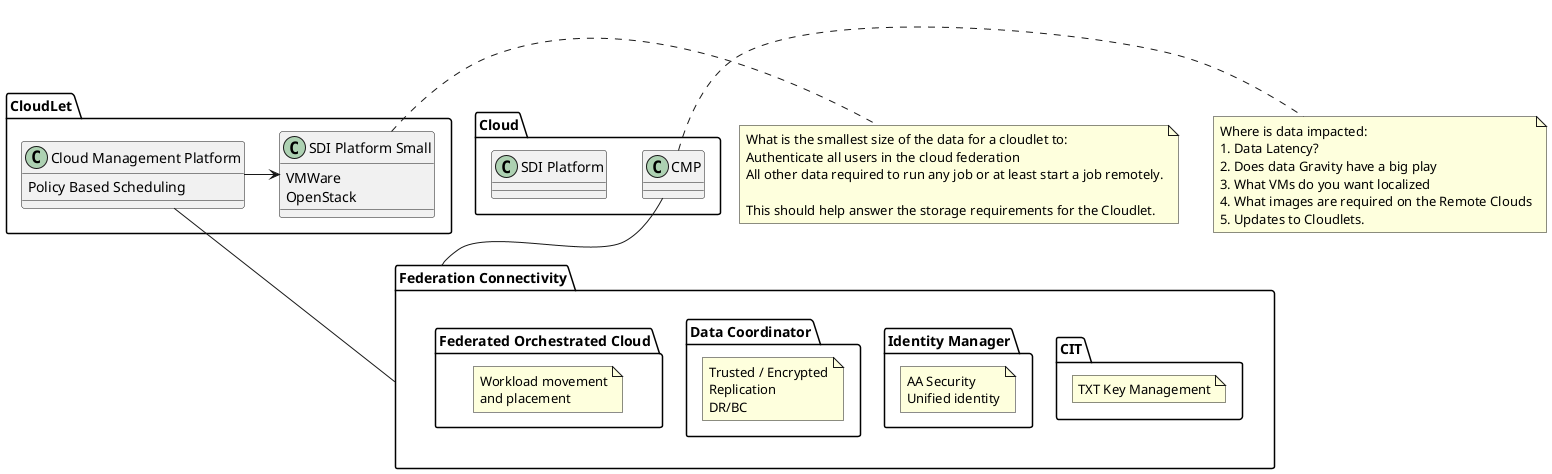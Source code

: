 @startuml

package CloudLet {
    class "Cloud Management Platform" {
        Policy Based Scheduling
    }
    class "SDI Platform Small" {
        VMWare
        OpenStack
    }
    "Cloud Management Platform" -> "SDI Platform Small"
}
note right
What is the smallest size of the data for a cloudlet to:
Authenticate all users in the cloud federation
All other data required to run any job or at least start a job remotely.

This should help answer the storage requirements for the Cloudlet.
end note

package "Federation Connectivity" {
    package "CIT" {
      note as N1
      TXT Key Management
      end note
    }
    package "Identity Manager" {
      note as N2
      AA Security
      Unified identity
      end note
    }
    package "Data Coordinator" {
      note as N3
      Trusted / Encrypted
      Replication
      DR/BC
      end note
    }
    package "Federated Orchestrated Cloud" {
      note as N4
         Workload movement
         and placement
      end note
    }
}


package Cloud {
    class "SDI Platform"
    class "CMP"
}

note right
Where is data impacted:
1. Data Latency?
2. Does data Gravity have a big play
3. What VMs do you want localized
4. What images are required on the Remote Clouds
5. Updates to Cloudlets.
end note

"Cloud Management Platform" -- "Federation Connectivity"
"CMP" -- "Federation Connectivity"

@enduml
